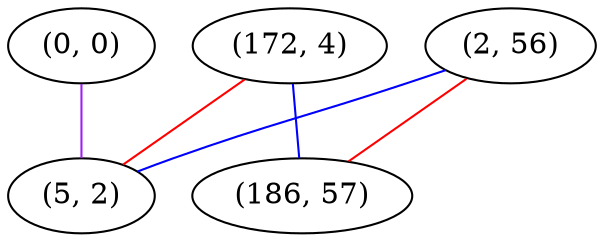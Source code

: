 graph "" {
"(0, 0)";
"(2, 56)";
"(172, 4)";
"(5, 2)";
"(186, 57)";
"(0, 0)" -- "(5, 2)"  [color=purple, key=0, weight=4];
"(2, 56)" -- "(5, 2)"  [color=blue, key=0, weight=3];
"(2, 56)" -- "(186, 57)"  [color=red, key=0, weight=1];
"(172, 4)" -- "(5, 2)"  [color=red, key=0, weight=1];
"(172, 4)" -- "(186, 57)"  [color=blue, key=0, weight=3];
}

